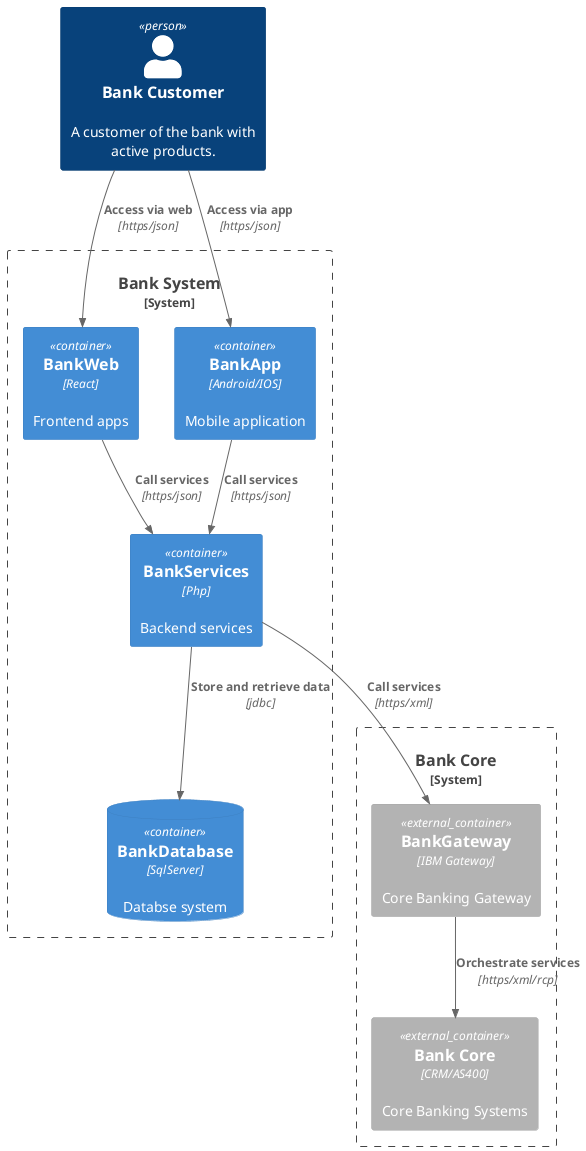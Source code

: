 @startuml "Bank Container"
!include <C4/C4_Container>

Person(customer, "Bank Customer", "A customer of the bank with active products.")
System_Boundary(bankBoundary,"Bank System"){
    Container(bankWeb, "BankWeb", "React","Frontend apps")
    Container(bankApp, "BankApp", "Android/IOS","Mobile application")
    Container(bankBack, "BankServices","Php" ,"Backend services")
    ContainerDb(bankDb, "BankDatabase","SqlServer", "Databse system")

    Rel(customer, bankWeb, "Access via web", "https/json")
    Rel(customer, bankApp, "Access via app", "https/json")
    Rel(bankWeb, bankBack, "Call services", "https/json")
    Rel(bankApp, bankBack, "Call services", "https/json")
    Rel(bankBack, bankDb, "Store and retrieve data", "jdbc")

}

System_Boundary(coreBoundary, "Bank Core"){
    Container_Ext(bankGateway, "BankGateway", "IBM Gateway", "Core Banking Gateway")
    Container_Ext(core, "Bank Core", "CRM/AS400", "Core Banking Systems")
    Rel(bankGateway, core, "Orchestrate services", "https/xml/rcp")
}

Rel(bankBack, bankGateway, "Call services", "https/xml")

@enduml